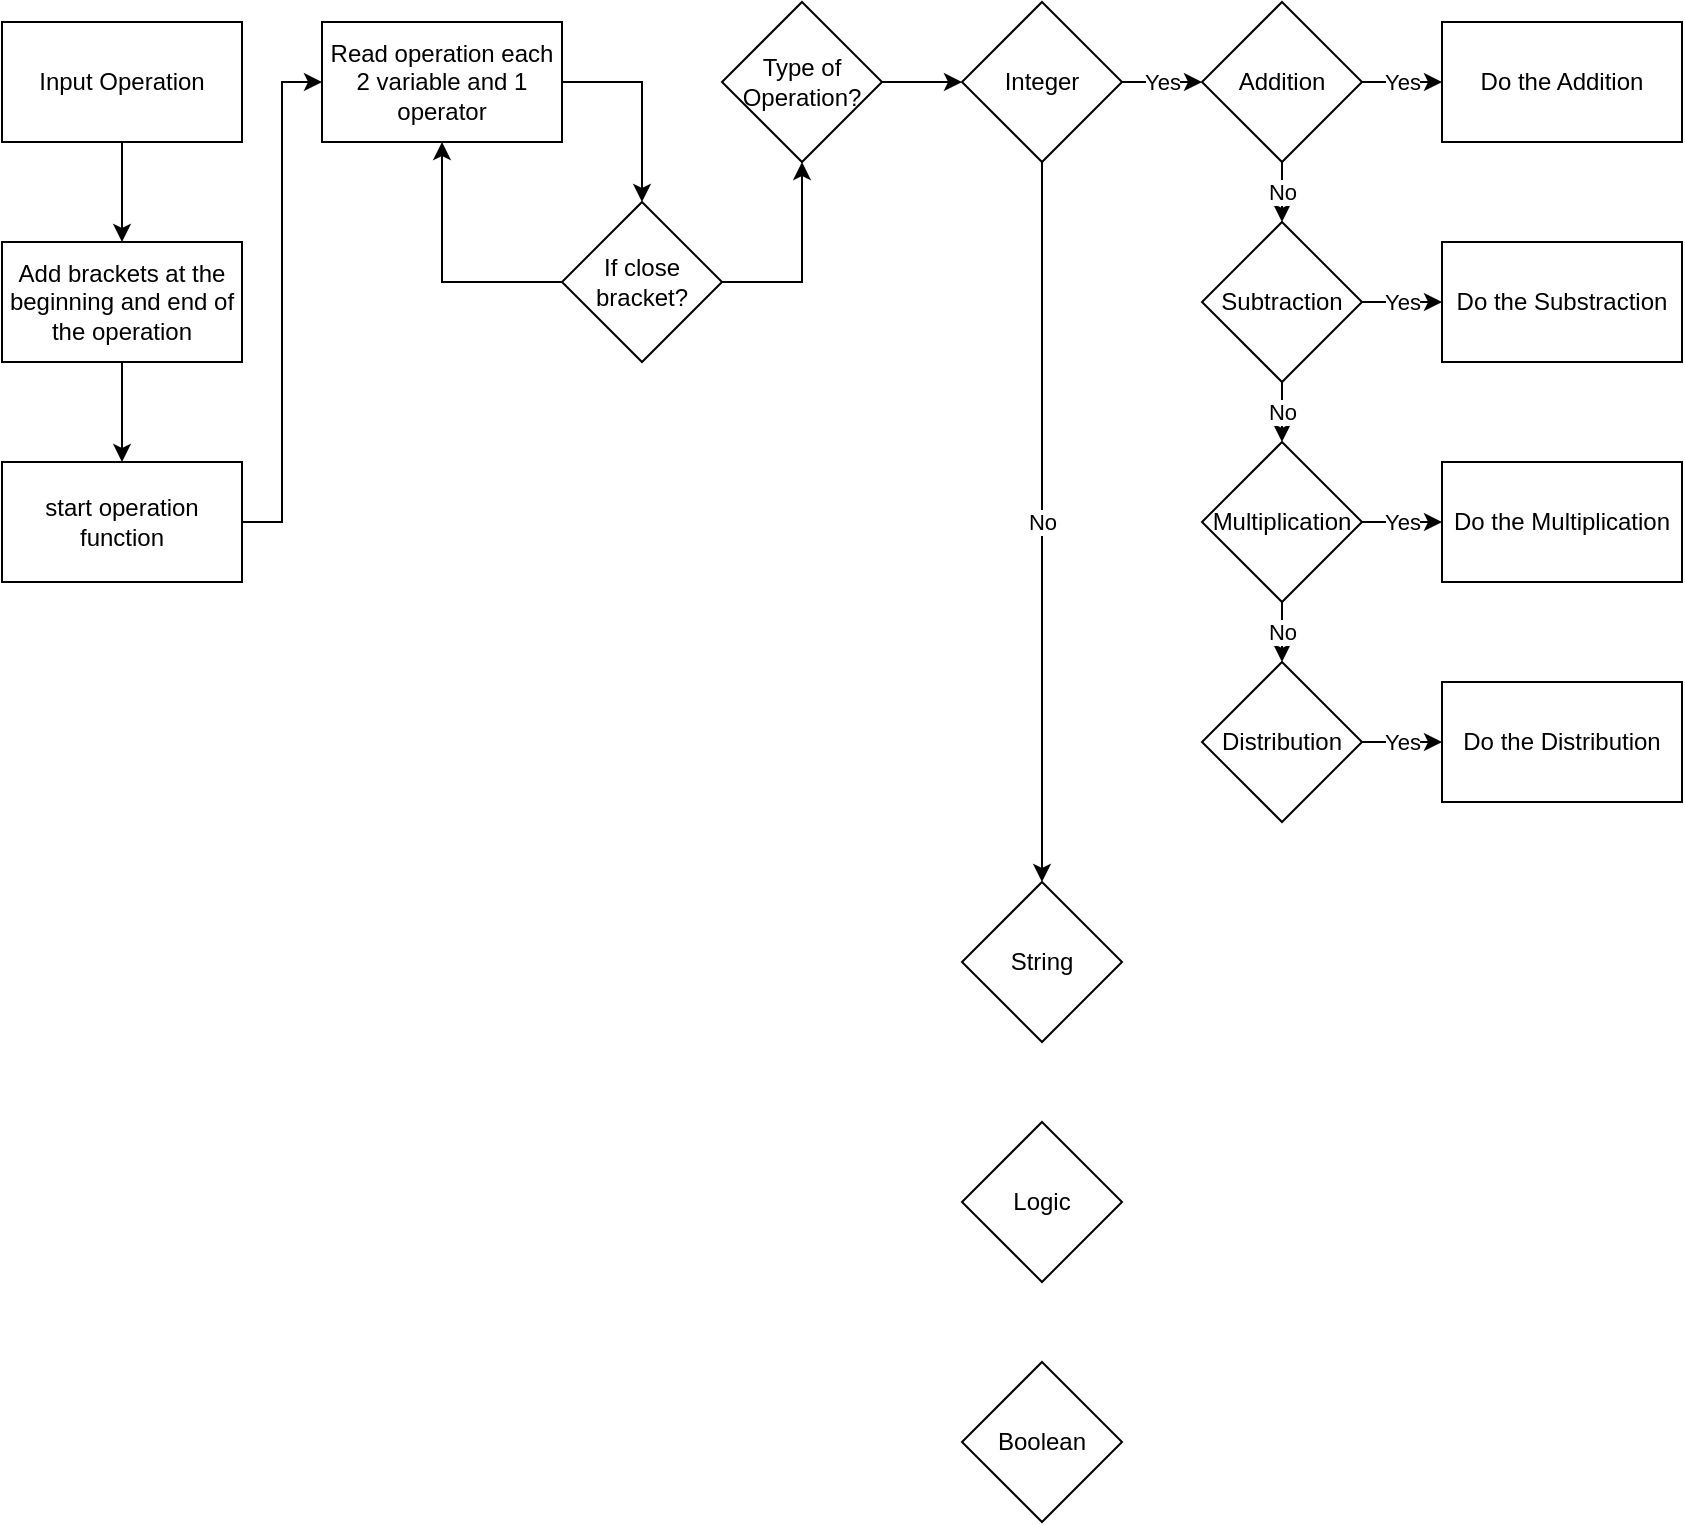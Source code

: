 <mxfile version="22.0.8" type="device">
  <diagram name="Halaman-1" id="PPnK74VSLLcPiPMxKrCw">
    <mxGraphModel dx="794" dy="502" grid="1" gridSize="10" guides="1" tooltips="1" connect="1" arrows="1" fold="1" page="1" pageScale="1" pageWidth="1200" pageHeight="3000" math="0" shadow="0">
      <root>
        <mxCell id="0" />
        <mxCell id="1" parent="0" />
        <mxCell id="BhrdFEQA1PtN3BTJSYAs-1" style="edgeStyle=orthogonalEdgeStyle;rounded=0;orthogonalLoop=1;jettySize=auto;html=1;entryX=0.5;entryY=0;entryDx=0;entryDy=0;" edge="1" parent="1" source="suF6BDmtJbbMYVme7NTf-1" target="suF6BDmtJbbMYVme7NTf-2">
          <mxGeometry relative="1" as="geometry" />
        </mxCell>
        <mxCell id="suF6BDmtJbbMYVme7NTf-1" value="Input Operation" style="rounded=0;whiteSpace=wrap;html=1;" parent="1" vertex="1">
          <mxGeometry x="160" y="120" width="120" height="60" as="geometry" />
        </mxCell>
        <mxCell id="BhrdFEQA1PtN3BTJSYAs-2" style="edgeStyle=orthogonalEdgeStyle;rounded=0;orthogonalLoop=1;jettySize=auto;html=1;" edge="1" parent="1" source="suF6BDmtJbbMYVme7NTf-2" target="suF6BDmtJbbMYVme7NTf-3">
          <mxGeometry relative="1" as="geometry" />
        </mxCell>
        <mxCell id="suF6BDmtJbbMYVme7NTf-2" value="Add brackets at the beginning and end of the operation" style="rounded=0;whiteSpace=wrap;html=1;" parent="1" vertex="1">
          <mxGeometry x="160" y="230" width="120" height="60" as="geometry" />
        </mxCell>
        <mxCell id="BhrdFEQA1PtN3BTJSYAs-3" style="edgeStyle=orthogonalEdgeStyle;rounded=0;orthogonalLoop=1;jettySize=auto;html=1;entryX=0;entryY=0.5;entryDx=0;entryDy=0;" edge="1" parent="1" source="suF6BDmtJbbMYVme7NTf-3" target="suF6BDmtJbbMYVme7NTf-4">
          <mxGeometry relative="1" as="geometry" />
        </mxCell>
        <mxCell id="suF6BDmtJbbMYVme7NTf-3" value="start operation function" style="rounded=0;whiteSpace=wrap;html=1;" parent="1" vertex="1">
          <mxGeometry x="160" y="340" width="120" height="60" as="geometry" />
        </mxCell>
        <mxCell id="suF6BDmtJbbMYVme7NTf-21" style="edgeStyle=orthogonalEdgeStyle;rounded=0;orthogonalLoop=1;jettySize=auto;html=1;entryX=0.5;entryY=0;entryDx=0;entryDy=0;" parent="1" source="suF6BDmtJbbMYVme7NTf-4" target="suF6BDmtJbbMYVme7NTf-5" edge="1">
          <mxGeometry relative="1" as="geometry">
            <Array as="points">
              <mxPoint x="480" y="150" />
            </Array>
          </mxGeometry>
        </mxCell>
        <mxCell id="suF6BDmtJbbMYVme7NTf-4" value="Read operation each&lt;br&gt;2 variable and 1 operator" style="rounded=0;whiteSpace=wrap;html=1;" parent="1" vertex="1">
          <mxGeometry x="320" y="120" width="120" height="60" as="geometry" />
        </mxCell>
        <mxCell id="suF6BDmtJbbMYVme7NTf-22" style="edgeStyle=orthogonalEdgeStyle;rounded=0;orthogonalLoop=1;jettySize=auto;html=1;entryX=0.5;entryY=1;entryDx=0;entryDy=0;" parent="1" source="suF6BDmtJbbMYVme7NTf-5" target="suF6BDmtJbbMYVme7NTf-7" edge="1">
          <mxGeometry relative="1" as="geometry">
            <Array as="points">
              <mxPoint x="560" y="250" />
            </Array>
          </mxGeometry>
        </mxCell>
        <mxCell id="suF6BDmtJbbMYVme7NTf-23" style="edgeStyle=orthogonalEdgeStyle;rounded=0;orthogonalLoop=1;jettySize=auto;html=1;entryX=0.5;entryY=1;entryDx=0;entryDy=0;" parent="1" source="suF6BDmtJbbMYVme7NTf-5" target="suF6BDmtJbbMYVme7NTf-4" edge="1">
          <mxGeometry relative="1" as="geometry">
            <Array as="points">
              <mxPoint x="380" y="250" />
            </Array>
          </mxGeometry>
        </mxCell>
        <mxCell id="suF6BDmtJbbMYVme7NTf-5" value="If close&lt;br&gt;bracket?" style="rhombus;whiteSpace=wrap;html=1;" parent="1" vertex="1">
          <mxGeometry x="440" y="210" width="80" height="80" as="geometry" />
        </mxCell>
        <mxCell id="BhrdFEQA1PtN3BTJSYAs-4" style="edgeStyle=orthogonalEdgeStyle;rounded=0;orthogonalLoop=1;jettySize=auto;html=1;entryX=0;entryY=0.5;entryDx=0;entryDy=0;" edge="1" parent="1" source="suF6BDmtJbbMYVme7NTf-7" target="suF6BDmtJbbMYVme7NTf-9">
          <mxGeometry relative="1" as="geometry" />
        </mxCell>
        <mxCell id="suF6BDmtJbbMYVme7NTf-7" value="Type of Operation?" style="rhombus;whiteSpace=wrap;html=1;" parent="1" vertex="1">
          <mxGeometry x="520" y="110" width="80" height="80" as="geometry" />
        </mxCell>
        <mxCell id="BhrdFEQA1PtN3BTJSYAs-5" value="Yes" style="edgeStyle=orthogonalEdgeStyle;rounded=0;orthogonalLoop=1;jettySize=auto;html=1;entryX=0;entryY=0.5;entryDx=0;entryDy=0;" edge="1" parent="1" source="suF6BDmtJbbMYVme7NTf-9" target="suF6BDmtJbbMYVme7NTf-14">
          <mxGeometry relative="1" as="geometry" />
        </mxCell>
        <mxCell id="BhrdFEQA1PtN3BTJSYAs-6" value="No" style="edgeStyle=orthogonalEdgeStyle;rounded=0;orthogonalLoop=1;jettySize=auto;html=1;entryX=0.5;entryY=0;entryDx=0;entryDy=0;" edge="1" parent="1" source="suF6BDmtJbbMYVme7NTf-9" target="suF6BDmtJbbMYVme7NTf-10">
          <mxGeometry relative="1" as="geometry" />
        </mxCell>
        <mxCell id="suF6BDmtJbbMYVme7NTf-9" value="Integer" style="rhombus;whiteSpace=wrap;html=1;" parent="1" vertex="1">
          <mxGeometry x="640" y="110" width="80" height="80" as="geometry" />
        </mxCell>
        <mxCell id="suF6BDmtJbbMYVme7NTf-10" value="String" style="rhombus;whiteSpace=wrap;html=1;" parent="1" vertex="1">
          <mxGeometry x="640" y="550" width="80" height="80" as="geometry" />
        </mxCell>
        <mxCell id="suF6BDmtJbbMYVme7NTf-11" value="Logic" style="rhombus;whiteSpace=wrap;html=1;" parent="1" vertex="1">
          <mxGeometry x="640" y="670" width="80" height="80" as="geometry" />
        </mxCell>
        <mxCell id="suF6BDmtJbbMYVme7NTf-12" value="Boolean" style="rhombus;whiteSpace=wrap;html=1;" parent="1" vertex="1">
          <mxGeometry x="640" y="790" width="80" height="80" as="geometry" />
        </mxCell>
        <mxCell id="BhrdFEQA1PtN3BTJSYAs-8" value="No" style="edgeStyle=orthogonalEdgeStyle;rounded=0;orthogonalLoop=1;jettySize=auto;html=1;entryX=0.5;entryY=0;entryDx=0;entryDy=0;" edge="1" parent="1" source="suF6BDmtJbbMYVme7NTf-13" target="suF6BDmtJbbMYVme7NTf-15">
          <mxGeometry relative="1" as="geometry" />
        </mxCell>
        <mxCell id="BhrdFEQA1PtN3BTJSYAs-11" value="Yes" style="edgeStyle=orthogonalEdgeStyle;rounded=0;orthogonalLoop=1;jettySize=auto;html=1;entryX=0;entryY=0.5;entryDx=0;entryDy=0;" edge="1" parent="1" source="suF6BDmtJbbMYVme7NTf-13" target="suF6BDmtJbbMYVme7NTf-18">
          <mxGeometry relative="1" as="geometry" />
        </mxCell>
        <mxCell id="suF6BDmtJbbMYVme7NTf-13" value="Subtraction" style="rhombus;whiteSpace=wrap;html=1;" parent="1" vertex="1">
          <mxGeometry x="760" y="220" width="80" height="80" as="geometry" />
        </mxCell>
        <mxCell id="BhrdFEQA1PtN3BTJSYAs-7" value="No" style="edgeStyle=orthogonalEdgeStyle;rounded=0;orthogonalLoop=1;jettySize=auto;html=1;" edge="1" parent="1" source="suF6BDmtJbbMYVme7NTf-14" target="suF6BDmtJbbMYVme7NTf-13">
          <mxGeometry relative="1" as="geometry" />
        </mxCell>
        <mxCell id="BhrdFEQA1PtN3BTJSYAs-10" value="Yes" style="edgeStyle=orthogonalEdgeStyle;rounded=0;orthogonalLoop=1;jettySize=auto;html=1;entryX=0;entryY=0.5;entryDx=0;entryDy=0;" edge="1" parent="1" source="suF6BDmtJbbMYVme7NTf-14" target="suF6BDmtJbbMYVme7NTf-17">
          <mxGeometry relative="1" as="geometry" />
        </mxCell>
        <mxCell id="suF6BDmtJbbMYVme7NTf-14" value="Addition" style="rhombus;whiteSpace=wrap;html=1;" parent="1" vertex="1">
          <mxGeometry x="760" y="110" width="80" height="80" as="geometry" />
        </mxCell>
        <mxCell id="BhrdFEQA1PtN3BTJSYAs-9" value="No" style="edgeStyle=orthogonalEdgeStyle;rounded=0;orthogonalLoop=1;jettySize=auto;html=1;" edge="1" parent="1" source="suF6BDmtJbbMYVme7NTf-15" target="suF6BDmtJbbMYVme7NTf-16">
          <mxGeometry relative="1" as="geometry" />
        </mxCell>
        <mxCell id="BhrdFEQA1PtN3BTJSYAs-12" value="Yes" style="edgeStyle=orthogonalEdgeStyle;rounded=0;orthogonalLoop=1;jettySize=auto;html=1;entryX=0;entryY=0.5;entryDx=0;entryDy=0;" edge="1" parent="1" source="suF6BDmtJbbMYVme7NTf-15" target="suF6BDmtJbbMYVme7NTf-19">
          <mxGeometry relative="1" as="geometry" />
        </mxCell>
        <mxCell id="suF6BDmtJbbMYVme7NTf-15" value="Multiplication" style="rhombus;whiteSpace=wrap;html=1;" parent="1" vertex="1">
          <mxGeometry x="760" y="330" width="80" height="80" as="geometry" />
        </mxCell>
        <mxCell id="BhrdFEQA1PtN3BTJSYAs-13" value="Yes" style="edgeStyle=orthogonalEdgeStyle;rounded=0;orthogonalLoop=1;jettySize=auto;html=1;entryX=0;entryY=0.5;entryDx=0;entryDy=0;" edge="1" parent="1" source="suF6BDmtJbbMYVme7NTf-16" target="suF6BDmtJbbMYVme7NTf-20">
          <mxGeometry relative="1" as="geometry" />
        </mxCell>
        <mxCell id="suF6BDmtJbbMYVme7NTf-16" value="Distribution" style="rhombus;whiteSpace=wrap;html=1;" parent="1" vertex="1">
          <mxGeometry x="760" y="440" width="80" height="80" as="geometry" />
        </mxCell>
        <mxCell id="suF6BDmtJbbMYVme7NTf-17" value="Do the Addition" style="rounded=0;whiteSpace=wrap;html=1;" parent="1" vertex="1">
          <mxGeometry x="880" y="120" width="120" height="60" as="geometry" />
        </mxCell>
        <mxCell id="suF6BDmtJbbMYVme7NTf-18" value="Do the Substraction" style="rounded=0;whiteSpace=wrap;html=1;" parent="1" vertex="1">
          <mxGeometry x="880" y="230" width="120" height="60" as="geometry" />
        </mxCell>
        <mxCell id="suF6BDmtJbbMYVme7NTf-19" value="Do the Multiplication" style="rounded=0;whiteSpace=wrap;html=1;" parent="1" vertex="1">
          <mxGeometry x="880" y="340" width="120" height="60" as="geometry" />
        </mxCell>
        <mxCell id="suF6BDmtJbbMYVme7NTf-20" value="Do the Distribution" style="rounded=0;whiteSpace=wrap;html=1;" parent="1" vertex="1">
          <mxGeometry x="880" y="450" width="120" height="60" as="geometry" />
        </mxCell>
      </root>
    </mxGraphModel>
  </diagram>
</mxfile>
